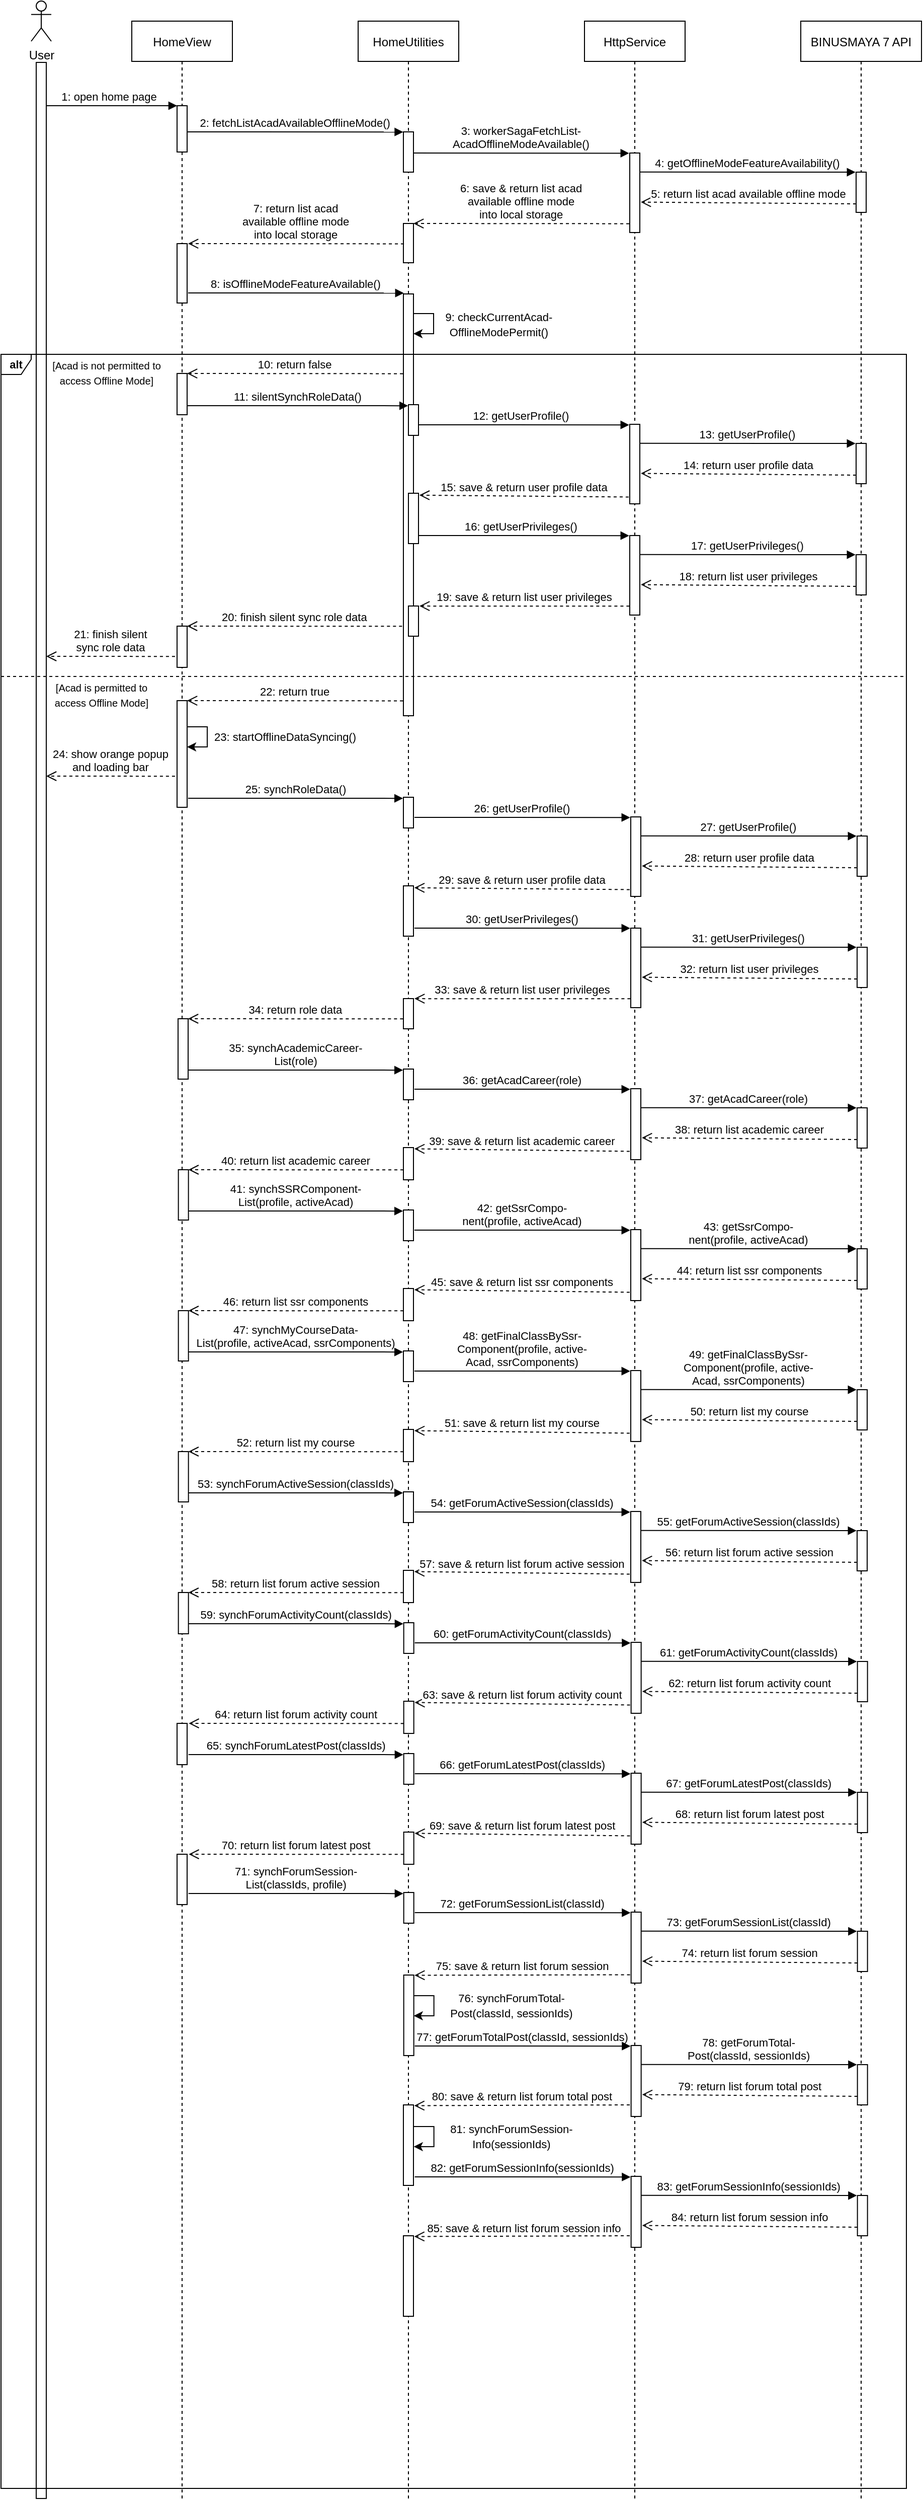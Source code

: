 <mxfile version="20.8.3" type="github">
  <diagram id="kgpKYQtTHZ0yAKxKKP6v" name="Page-1">
    <mxGraphModel dx="2450" dy="415" grid="1" gridSize="10" guides="1" tooltips="1" connect="1" arrows="1" fold="1" page="1" pageScale="1" pageWidth="850" pageHeight="1100" math="0" shadow="0">
      <root>
        <mxCell id="0" />
        <mxCell id="1" parent="0" />
        <mxCell id="3nuBFxr9cyL0pnOWT2aG-1" value="HomeView" style="shape=umlLifeline;perimeter=lifelinePerimeter;container=1;collapsible=0;recursiveResize=0;rounded=0;shadow=0;strokeWidth=1;" parent="1" vertex="1">
          <mxGeometry x="-760" y="59" width="100" height="2461" as="geometry" />
        </mxCell>
        <mxCell id="3nuBFxr9cyL0pnOWT2aG-2" value="" style="points=[];perimeter=orthogonalPerimeter;rounded=0;shadow=0;strokeWidth=1;" parent="3nuBFxr9cyL0pnOWT2aG-1" vertex="1">
          <mxGeometry x="45" y="84" width="10" height="46" as="geometry" />
        </mxCell>
        <mxCell id="VgFMn7d585Ha0XAmIZsE-6" value="1: open home page" style="verticalAlign=bottom;endArrow=block;shadow=0;strokeWidth=1;fontStyle=0;labelBorderColor=none;labelBackgroundColor=none;" parent="3nuBFxr9cyL0pnOWT2aG-1" edge="1">
          <mxGeometry relative="1" as="geometry">
            <mxPoint x="-90" y="84.0" as="sourcePoint" />
            <mxPoint x="45" y="84" as="targetPoint" />
          </mxGeometry>
        </mxCell>
        <mxCell id="VgFMn7d585Ha0XAmIZsE-14" value="" style="points=[];perimeter=orthogonalPerimeter;rounded=0;shadow=0;strokeWidth=1;" parent="3nuBFxr9cyL0pnOWT2aG-1" vertex="1">
          <mxGeometry x="45" y="221" width="10" height="59" as="geometry" />
        </mxCell>
        <mxCell id="3nuBFxr9cyL0pnOWT2aG-5" value="HomeUtilities" style="shape=umlLifeline;perimeter=lifelinePerimeter;container=1;collapsible=0;recursiveResize=0;rounded=0;shadow=0;strokeWidth=1;" parent="1" vertex="1">
          <mxGeometry x="-535" y="59" width="100" height="2461" as="geometry" />
        </mxCell>
        <mxCell id="3nuBFxr9cyL0pnOWT2aG-6" value="" style="points=[];perimeter=orthogonalPerimeter;rounded=0;shadow=0;strokeWidth=1;" parent="3nuBFxr9cyL0pnOWT2aG-5" vertex="1">
          <mxGeometry x="45" y="110" width="10" height="40" as="geometry" />
        </mxCell>
        <mxCell id="VgFMn7d585Ha0XAmIZsE-7" value="2: fetchListAcadAvailableOfflineMode()" style="verticalAlign=bottom;endArrow=block;shadow=0;strokeWidth=1;fontStyle=0;labelBorderColor=none;labelBackgroundColor=none;entryX=-0.024;entryY=0.003;entryDx=0;entryDy=0;entryPerimeter=0;" parent="3nuBFxr9cyL0pnOWT2aG-5" target="3nuBFxr9cyL0pnOWT2aG-6" edge="1">
          <mxGeometry relative="1" as="geometry">
            <mxPoint x="-169.633" y="110" as="sourcePoint" />
            <mxPoint x="45" y="111" as="targetPoint" />
          </mxGeometry>
        </mxCell>
        <mxCell id="VgFMn7d585Ha0XAmIZsE-12" value="" style="points=[];perimeter=orthogonalPerimeter;rounded=0;shadow=0;strokeWidth=1;" parent="3nuBFxr9cyL0pnOWT2aG-5" vertex="1">
          <mxGeometry x="45" y="201" width="10" height="39" as="geometry" />
        </mxCell>
        <mxCell id="VgFMn7d585Ha0XAmIZsE-16" value="" style="points=[];perimeter=orthogonalPerimeter;rounded=0;shadow=0;strokeWidth=1;" parent="3nuBFxr9cyL0pnOWT2aG-5" vertex="1">
          <mxGeometry x="45" y="271" width="10" height="419" as="geometry" />
        </mxCell>
        <mxCell id="VgFMn7d585Ha0XAmIZsE-17" value="" style="endArrow=classic;html=1;rounded=0;labelBackgroundColor=none;labelBorderColor=none;edgeStyle=elbowEdgeStyle;" parent="3nuBFxr9cyL0pnOWT2aG-5" edge="1">
          <mxGeometry x="-1" y="41" width="50" height="50" relative="1" as="geometry">
            <mxPoint x="55" y="290.5" as="sourcePoint" />
            <mxPoint x="55" y="310.5" as="targetPoint" />
            <Array as="points">
              <mxPoint x="75" y="300.5" />
            </Array>
            <mxPoint x="-40" y="31" as="offset" />
          </mxGeometry>
        </mxCell>
        <mxCell id="3nuBFxr9cyL0pnOWT2aG-7" value="5: return list acad available offline mode" style="verticalAlign=bottom;endArrow=open;dashed=1;endSize=8;exitX=0;exitY=0.95;shadow=0;strokeWidth=1;entryX=1.103;entryY=0.554;entryDx=0;entryDy=0;entryPerimeter=0;" parent="1" edge="1">
          <mxGeometry relative="1" as="geometry">
            <mxPoint x="-253.97" y="238.766" as="targetPoint" />
            <mxPoint x="-40" y="240.5" as="sourcePoint" />
          </mxGeometry>
        </mxCell>
        <mxCell id="D12k0bA-BJYKIJGbDswn-10" value="" style="group" parent="1" vertex="1" connectable="0">
          <mxGeometry x="-860" y="59" width="20" height="710" as="geometry" />
        </mxCell>
        <mxCell id="D12k0bA-BJYKIJGbDswn-4" value="User" style="shape=umlActor;verticalLabelPosition=bottom;verticalAlign=top;html=1;outlineConnect=0;" parent="D12k0bA-BJYKIJGbDswn-10" vertex="1">
          <mxGeometry y="-20" width="20" height="40" as="geometry" />
        </mxCell>
        <mxCell id="VgFMn7d585Ha0XAmIZsE-1" value="HttpService" style="shape=umlLifeline;perimeter=lifelinePerimeter;container=1;collapsible=0;recursiveResize=0;rounded=0;shadow=0;strokeWidth=1;" parent="1" vertex="1">
          <mxGeometry x="-310" y="59" width="100" height="2461" as="geometry" />
        </mxCell>
        <mxCell id="VgFMn7d585Ha0XAmIZsE-2" value="" style="points=[];perimeter=orthogonalPerimeter;rounded=0;shadow=0;strokeWidth=1;" parent="VgFMn7d585Ha0XAmIZsE-1" vertex="1">
          <mxGeometry x="45" y="131" width="10" height="79" as="geometry" />
        </mxCell>
        <mxCell id="VgFMn7d585Ha0XAmIZsE-3" value="BINUSMAYA 7 API" style="shape=umlLifeline;perimeter=lifelinePerimeter;container=1;collapsible=0;recursiveResize=0;rounded=0;shadow=0;strokeWidth=1;" parent="1" vertex="1">
          <mxGeometry x="-95" y="59" width="120" height="2461" as="geometry" />
        </mxCell>
        <mxCell id="VgFMn7d585Ha0XAmIZsE-4" value="" style="points=[];perimeter=orthogonalPerimeter;rounded=0;shadow=0;strokeWidth=1;" parent="VgFMn7d585Ha0XAmIZsE-3" vertex="1">
          <mxGeometry x="55" y="150" width="10" height="40" as="geometry" />
        </mxCell>
        <mxCell id="VgFMn7d585Ha0XAmIZsE-8" value="3: workerSagaFetchList-&#xa;AcadOfflineModeAvailable()" style="verticalAlign=bottom;endArrow=block;shadow=0;strokeWidth=1;fontStyle=0;labelBorderColor=none;labelBackgroundColor=none;entryX=-0.024;entryY=0.003;entryDx=0;entryDy=0;entryPerimeter=0;" parent="1" edge="1">
          <mxGeometry relative="1" as="geometry">
            <mxPoint x="-480.003" y="190" as="sourcePoint" />
            <mxPoint x="-265.61" y="190.21" as="targetPoint" />
          </mxGeometry>
        </mxCell>
        <mxCell id="VgFMn7d585Ha0XAmIZsE-9" value="4: getOfflineModeFeatureAvailability()" style="verticalAlign=bottom;endArrow=block;shadow=0;strokeWidth=1;fontStyle=0;labelBorderColor=none;labelBackgroundColor=none;entryX=-0.024;entryY=0.003;entryDx=0;entryDy=0;entryPerimeter=0;" parent="1" edge="1">
          <mxGeometry relative="1" as="geometry">
            <mxPoint x="-255.003" y="208.85" as="sourcePoint" />
            <mxPoint x="-40.61" y="209.06" as="targetPoint" />
          </mxGeometry>
        </mxCell>
        <mxCell id="VgFMn7d585Ha0XAmIZsE-11" value="6: save &amp; return list acad &#xa;available offline mode &#xa;into local storage" style="verticalAlign=bottom;endArrow=open;dashed=1;endSize=8;exitX=0;exitY=0.95;shadow=0;strokeWidth=1;entryX=1.046;entryY=0.283;entryDx=0;entryDy=0;entryPerimeter=0;" parent="1" edge="1">
          <mxGeometry relative="1" as="geometry">
            <mxPoint x="-480" y="260" as="targetPoint" />
            <mxPoint x="-265.46" y="260.22" as="sourcePoint" />
          </mxGeometry>
        </mxCell>
        <mxCell id="VgFMn7d585Ha0XAmIZsE-13" value="7: return list acad &#xa;available offline mode &#xa;into local storage" style="verticalAlign=bottom;endArrow=open;dashed=1;endSize=8;exitX=0;exitY=0.95;shadow=0;strokeWidth=1;entryX=1.046;entryY=0.283;entryDx=0;entryDy=0;entryPerimeter=0;" parent="1" edge="1">
          <mxGeometry relative="1" as="geometry">
            <mxPoint x="-704" y="280" as="targetPoint" />
            <mxPoint x="-489.46" y="280.22" as="sourcePoint" />
          </mxGeometry>
        </mxCell>
        <mxCell id="VgFMn7d585Ha0XAmIZsE-15" value="8: isOfflineModeFeatureAvailable()" style="verticalAlign=bottom;endArrow=block;shadow=0;strokeWidth=1;fontStyle=0;labelBorderColor=none;labelBackgroundColor=none;entryX=-0.024;entryY=0.003;entryDx=0;entryDy=0;entryPerimeter=0;" parent="1" edge="1">
          <mxGeometry relative="1" as="geometry">
            <mxPoint x="-704.003" y="329" as="sourcePoint" />
            <mxPoint x="-489.61" y="329.12" as="targetPoint" />
          </mxGeometry>
        </mxCell>
        <mxCell id="VgFMn7d585Ha0XAmIZsE-19" value="&lt;font style=&quot;font-size: 11px;&quot;&gt;9: checkCurrentAcad-&lt;br&gt;OfflineModePermit()&lt;/font&gt;" style="text;html=1;strokeColor=none;fillColor=none;align=center;verticalAlign=middle;whiteSpace=wrap;rounded=0;" parent="1" vertex="1">
          <mxGeometry x="-450" y="350" width="110" height="20" as="geometry" />
        </mxCell>
        <mxCell id="VgFMn7d585Ha0XAmIZsE-21" value="" style="points=[];perimeter=orthogonalPerimeter;rounded=0;shadow=0;strokeWidth=1;" parent="1" vertex="1">
          <mxGeometry x="-855" y="100" width="10" height="2420" as="geometry" />
        </mxCell>
        <mxCell id="VgFMn7d585Ha0XAmIZsE-23" value="&lt;b&gt;alt&lt;/b&gt;" style="shape=umlFrame;whiteSpace=wrap;html=1;fontSize=11;width=30;height=20;fillColor=none;" parent="1" vertex="1">
          <mxGeometry x="-890" y="390" width="900" height="2120" as="geometry" />
        </mxCell>
        <mxCell id="VgFMn7d585Ha0XAmIZsE-24" value="&lt;span style=&quot;font-size: 10px;&quot;&gt;[Acad is not permitted to access Offline Mode]&lt;/span&gt;" style="text;html=1;strokeColor=none;fillColor=none;align=center;verticalAlign=middle;whiteSpace=wrap;rounded=0;" parent="1" vertex="1">
          <mxGeometry x="-840" y="390" width="110" height="35.5" as="geometry" />
        </mxCell>
        <mxCell id="VgFMn7d585Ha0XAmIZsE-25" value="" style="points=[];perimeter=orthogonalPerimeter;rounded=0;shadow=0;strokeWidth=1;" parent="1" vertex="1">
          <mxGeometry x="-715" y="409" width="10" height="41" as="geometry" />
        </mxCell>
        <mxCell id="VgFMn7d585Ha0XAmIZsE-26" value="10: return false" style="verticalAlign=bottom;endArrow=open;dashed=1;endSize=8;exitX=0;exitY=0.95;shadow=0;strokeWidth=1;entryX=1.046;entryY=0.283;entryDx=0;entryDy=0;entryPerimeter=0;" parent="1" edge="1">
          <mxGeometry relative="1" as="geometry">
            <mxPoint x="-705" y="409" as="targetPoint" />
            <mxPoint x="-490.46" y="409.22" as="sourcePoint" />
          </mxGeometry>
        </mxCell>
        <mxCell id="VgFMn7d585Ha0XAmIZsE-27" value="11: silentSynchRoleData()" style="verticalAlign=bottom;endArrow=block;shadow=0;strokeWidth=1;fontStyle=0;labelBorderColor=none;labelBackgroundColor=none;entryX=-0.038;entryY=0.035;entryDx=0;entryDy=0;entryPerimeter=0;" parent="1" target="VgFMn7d585Ha0XAmIZsE-28" edge="1">
          <mxGeometry relative="1" as="geometry">
            <mxPoint x="-705.003" y="441" as="sourcePoint" />
            <mxPoint x="-490.61" y="441.12" as="targetPoint" />
          </mxGeometry>
        </mxCell>
        <mxCell id="VgFMn7d585Ha0XAmIZsE-29" value="12: getUserProfile()" style="verticalAlign=bottom;endArrow=block;shadow=0;strokeWidth=1;fontStyle=0;labelBorderColor=none;labelBackgroundColor=none;entryX=-0.024;entryY=0.003;entryDx=0;entryDy=0;entryPerimeter=0;" parent="1" edge="1">
          <mxGeometry relative="1" as="geometry">
            <mxPoint x="-480.003" y="460.0" as="sourcePoint" />
            <mxPoint x="-265.61" y="460.12" as="targetPoint" />
          </mxGeometry>
        </mxCell>
        <mxCell id="VgFMn7d585Ha0XAmIZsE-30" value="14: return user profile data" style="verticalAlign=bottom;endArrow=open;dashed=1;endSize=8;exitX=0;exitY=0.95;shadow=0;strokeWidth=1;entryX=1.103;entryY=0.554;entryDx=0;entryDy=0;entryPerimeter=0;" parent="1" edge="1">
          <mxGeometry relative="1" as="geometry">
            <mxPoint x="-253.97" y="508.266" as="targetPoint" />
            <mxPoint x="-40" y="510" as="sourcePoint" />
          </mxGeometry>
        </mxCell>
        <mxCell id="VgFMn7d585Ha0XAmIZsE-31" value="" style="points=[];perimeter=orthogonalPerimeter;rounded=0;shadow=0;strokeWidth=1;" parent="1" vertex="1">
          <mxGeometry x="-265" y="459.5" width="10" height="79" as="geometry" />
        </mxCell>
        <mxCell id="VgFMn7d585Ha0XAmIZsE-32" value="" style="points=[];perimeter=orthogonalPerimeter;rounded=0;shadow=0;strokeWidth=1;" parent="1" vertex="1">
          <mxGeometry x="-40" y="478.5" width="10" height="40" as="geometry" />
        </mxCell>
        <mxCell id="VgFMn7d585Ha0XAmIZsE-33" value="13: getUserProfile()" style="verticalAlign=bottom;endArrow=block;shadow=0;strokeWidth=1;fontStyle=0;labelBorderColor=none;labelBackgroundColor=none;entryX=-0.024;entryY=0.003;entryDx=0;entryDy=0;entryPerimeter=0;" parent="1" edge="1">
          <mxGeometry relative="1" as="geometry">
            <mxPoint x="-255.003" y="478.35" as="sourcePoint" />
            <mxPoint x="-40.61" y="478.56" as="targetPoint" />
          </mxGeometry>
        </mxCell>
        <mxCell id="VgFMn7d585Ha0XAmIZsE-35" value="15: save &amp; return user profile data" style="verticalAlign=bottom;endArrow=open;dashed=1;endSize=8;exitX=0;exitY=0.95;shadow=0;strokeWidth=1;entryX=1.086;entryY=0.038;entryDx=0;entryDy=0;entryPerimeter=0;" parent="1" target="VgFMn7d585Ha0XAmIZsE-36" edge="1">
          <mxGeometry relative="1" as="geometry">
            <mxPoint x="-480.0" y="529.996" as="targetPoint" />
            <mxPoint x="-266.03" y="531.73" as="sourcePoint" />
          </mxGeometry>
        </mxCell>
        <mxCell id="VgFMn7d585Ha0XAmIZsE-39" value="16: getUserPrivileges()" style="verticalAlign=bottom;endArrow=block;shadow=0;strokeWidth=1;fontStyle=0;labelBorderColor=none;labelBackgroundColor=none;entryX=-0.024;entryY=0.003;entryDx=0;entryDy=0;entryPerimeter=0;" parent="1" edge="1">
          <mxGeometry relative="1" as="geometry">
            <mxPoint x="-480.003" y="570.0" as="sourcePoint" />
            <mxPoint x="-265.61" y="570.12" as="targetPoint" />
          </mxGeometry>
        </mxCell>
        <mxCell id="VgFMn7d585Ha0XAmIZsE-40" value="18: return list user privileges" style="verticalAlign=bottom;endArrow=open;dashed=1;endSize=8;exitX=0;exitY=0.95;shadow=0;strokeWidth=1;entryX=1.103;entryY=0.554;entryDx=0;entryDy=0;entryPerimeter=0;" parent="1" edge="1">
          <mxGeometry relative="1" as="geometry">
            <mxPoint x="-253.97" y="618.766" as="targetPoint" />
            <mxPoint x="-40" y="620.5" as="sourcePoint" />
          </mxGeometry>
        </mxCell>
        <mxCell id="VgFMn7d585Ha0XAmIZsE-41" value="" style="points=[];perimeter=orthogonalPerimeter;rounded=0;shadow=0;strokeWidth=1;" parent="1" vertex="1">
          <mxGeometry x="-265" y="570" width="10" height="79" as="geometry" />
        </mxCell>
        <mxCell id="VgFMn7d585Ha0XAmIZsE-42" value="" style="points=[];perimeter=orthogonalPerimeter;rounded=0;shadow=0;strokeWidth=1;" parent="1" vertex="1">
          <mxGeometry x="-40" y="589" width="10" height="40" as="geometry" />
        </mxCell>
        <mxCell id="VgFMn7d585Ha0XAmIZsE-43" value="17: getUserPrivileges()" style="verticalAlign=bottom;endArrow=block;shadow=0;strokeWidth=1;fontStyle=0;labelBorderColor=none;labelBackgroundColor=none;entryX=-0.024;entryY=0.003;entryDx=0;entryDy=0;entryPerimeter=0;" parent="1" edge="1">
          <mxGeometry relative="1" as="geometry">
            <mxPoint x="-255.003" y="588.85" as="sourcePoint" />
            <mxPoint x="-40.61" y="589.06" as="targetPoint" />
          </mxGeometry>
        </mxCell>
        <mxCell id="VgFMn7d585Ha0XAmIZsE-44" value="19: save &amp; return list user privileges" style="verticalAlign=bottom;endArrow=open;dashed=1;endSize=8;exitX=-0.03;exitY=0.888;shadow=0;strokeWidth=1;exitDx=0;exitDy=0;exitPerimeter=0;entryX=1.097;entryY=0.002;entryDx=0;entryDy=0;entryPerimeter=0;" parent="1" source="VgFMn7d585Ha0XAmIZsE-41" target="VgFMn7d585Ha0XAmIZsE-45" edge="1">
          <mxGeometry relative="1" as="geometry">
            <mxPoint x="-480" y="640" as="targetPoint" />
            <mxPoint x="-265" y="641.73" as="sourcePoint" />
          </mxGeometry>
        </mxCell>
        <mxCell id="VgFMn7d585Ha0XAmIZsE-45" value="" style="points=[];perimeter=orthogonalPerimeter;rounded=0;shadow=0;strokeWidth=1;" parent="1" vertex="1">
          <mxGeometry x="-485" y="640" width="10" height="30" as="geometry" />
        </mxCell>
        <mxCell id="VgFMn7d585Ha0XAmIZsE-46" value="20: finish silent sync role data" style="verticalAlign=bottom;endArrow=open;dashed=1;endSize=8;exitX=-0.03;exitY=0.888;shadow=0;strokeWidth=1;entryX=1.103;entryY=0.554;entryDx=0;entryDy=0;entryPerimeter=0;exitDx=0;exitDy=0;exitPerimeter=0;" parent="1" edge="1">
          <mxGeometry relative="1" as="geometry">
            <mxPoint x="-705.0" y="659.996" as="targetPoint" />
            <mxPoint x="-491.33" y="660.152" as="sourcePoint" />
          </mxGeometry>
        </mxCell>
        <mxCell id="VgFMn7d585Ha0XAmIZsE-47" value="" style="points=[];perimeter=orthogonalPerimeter;rounded=0;shadow=0;strokeWidth=1;" parent="1" vertex="1">
          <mxGeometry x="-715" y="660" width="10" height="41" as="geometry" />
        </mxCell>
        <mxCell id="VgFMn7d585Ha0XAmIZsE-48" value="21: finish silent &#xa;sync role data" style="verticalAlign=bottom;endArrow=open;dashed=1;endSize=8;exitX=-0.205;exitY=0.734;shadow=0;strokeWidth=1;entryX=1.103;entryY=0.554;entryDx=0;entryDy=0;entryPerimeter=0;exitDx=0;exitDy=0;exitPerimeter=0;" parent="1" source="VgFMn7d585Ha0XAmIZsE-47" edge="1">
          <mxGeometry relative="1" as="geometry">
            <mxPoint x="-845.0" y="689.996" as="targetPoint" />
            <mxPoint x="-631.33" y="690.152" as="sourcePoint" />
          </mxGeometry>
        </mxCell>
        <mxCell id="VgFMn7d585Ha0XAmIZsE-49" value="" style="line;strokeWidth=1;fillColor=none;align=left;verticalAlign=middle;spacingTop=-1;spacingLeft=3;spacingRight=3;rotatable=0;labelPosition=right;points=[];portConstraint=eastwest;strokeColor=inherit;fontSize=10;dashed=1;" parent="1" vertex="1">
          <mxGeometry x="-890" y="706" width="900" height="8" as="geometry" />
        </mxCell>
        <mxCell id="VgFMn7d585Ha0XAmIZsE-50" value="&lt;span style=&quot;font-size: 10px;&quot;&gt;[Acad is permitted to access Offline Mode]&lt;/span&gt;" style="text;html=1;strokeColor=none;fillColor=none;align=center;verticalAlign=middle;whiteSpace=wrap;rounded=0;" parent="1" vertex="1">
          <mxGeometry x="-845" y="710" width="110" height="35.5" as="geometry" />
        </mxCell>
        <mxCell id="VgFMn7d585Ha0XAmIZsE-51" value="" style="points=[];perimeter=orthogonalPerimeter;rounded=0;shadow=0;strokeWidth=1;" parent="1" vertex="1">
          <mxGeometry x="-715" y="734" width="10" height="106" as="geometry" />
        </mxCell>
        <mxCell id="VgFMn7d585Ha0XAmIZsE-52" value="22: return true" style="verticalAlign=bottom;endArrow=open;dashed=1;endSize=8;exitX=0;exitY=0.95;shadow=0;strokeWidth=1;entryX=1.046;entryY=0.283;entryDx=0;entryDy=0;entryPerimeter=0;" parent="1" edge="1">
          <mxGeometry relative="1" as="geometry">
            <mxPoint x="-705.0" y="734" as="targetPoint" />
            <mxPoint x="-490.46" y="734.22" as="sourcePoint" />
          </mxGeometry>
        </mxCell>
        <mxCell id="VgFMn7d585Ha0XAmIZsE-28" value="" style="points=[];perimeter=orthogonalPerimeter;rounded=0;shadow=0;strokeWidth=1;" parent="1" vertex="1">
          <mxGeometry x="-485" y="440" width="10" height="30.5" as="geometry" />
        </mxCell>
        <mxCell id="VgFMn7d585Ha0XAmIZsE-36" value="" style="points=[];perimeter=orthogonalPerimeter;rounded=0;shadow=0;strokeWidth=1;" parent="1" vertex="1">
          <mxGeometry x="-485" y="528" width="10" height="50" as="geometry" />
        </mxCell>
        <mxCell id="VgFMn7d585Ha0XAmIZsE-55" value="" style="endArrow=classic;html=1;rounded=0;labelBackgroundColor=none;labelBorderColor=none;edgeStyle=elbowEdgeStyle;" parent="1" edge="1">
          <mxGeometry x="-1" y="41" width="50" height="50" relative="1" as="geometry">
            <mxPoint x="-705" y="760" as="sourcePoint" />
            <mxPoint x="-705" y="780" as="targetPoint" />
            <Array as="points">
              <mxPoint x="-685" y="770" />
            </Array>
            <mxPoint x="-40" y="31" as="offset" />
          </mxGeometry>
        </mxCell>
        <mxCell id="VgFMn7d585Ha0XAmIZsE-56" value="&lt;span style=&quot;font-size: 11px;&quot;&gt;23:&amp;nbsp;startOfflineDataSyncing()&lt;/span&gt;" style="text;html=1;strokeColor=none;fillColor=none;align=center;verticalAlign=middle;whiteSpace=wrap;rounded=0;" parent="1" vertex="1">
          <mxGeometry x="-680" y="759.5" width="145" height="20" as="geometry" />
        </mxCell>
        <mxCell id="VgFMn7d585Ha0XAmIZsE-57" value="24: show orange popup &#xa;and loading bar" style="verticalAlign=bottom;endArrow=open;dashed=1;endSize=8;exitX=-0.205;exitY=0.734;shadow=0;strokeWidth=1;entryX=1.103;entryY=0.554;entryDx=0;entryDy=0;entryPerimeter=0;exitDx=0;exitDy=0;exitPerimeter=0;fontStyle=0;labelBackgroundColor=none;" parent="1" edge="1">
          <mxGeometry relative="1" as="geometry">
            <mxPoint x="-845.0" y="808.996" as="targetPoint" />
            <mxPoint x="-717.05" y="809.094" as="sourcePoint" />
          </mxGeometry>
        </mxCell>
        <mxCell id="VgFMn7d585Ha0XAmIZsE-94" value="25: synchRoleData()" style="verticalAlign=bottom;endArrow=block;shadow=0;strokeWidth=1;fontStyle=0;labelBorderColor=none;labelBackgroundColor=none;entryX=-0.038;entryY=0.035;entryDx=0;entryDy=0;entryPerimeter=0;" parent="1" target="VgFMn7d585Ha0XAmIZsE-110" edge="1">
          <mxGeometry relative="1" as="geometry">
            <mxPoint x="-704.003" y="831" as="sourcePoint" />
            <mxPoint x="-489.61" y="831.12" as="targetPoint" />
          </mxGeometry>
        </mxCell>
        <mxCell id="VgFMn7d585Ha0XAmIZsE-95" value="26: getUserProfile()" style="verticalAlign=bottom;endArrow=block;shadow=0;strokeWidth=1;fontStyle=0;labelBorderColor=none;labelBackgroundColor=none;entryX=-0.024;entryY=0.003;entryDx=0;entryDy=0;entryPerimeter=0;" parent="1" edge="1">
          <mxGeometry relative="1" as="geometry">
            <mxPoint x="-479.003" y="850.0" as="sourcePoint" />
            <mxPoint x="-264.61" y="850.12" as="targetPoint" />
          </mxGeometry>
        </mxCell>
        <mxCell id="VgFMn7d585Ha0XAmIZsE-96" value="28: return user profile data" style="verticalAlign=bottom;endArrow=open;dashed=1;endSize=8;exitX=0;exitY=0.95;shadow=0;strokeWidth=1;entryX=1.103;entryY=0.554;entryDx=0;entryDy=0;entryPerimeter=0;" parent="1" edge="1">
          <mxGeometry relative="1" as="geometry">
            <mxPoint x="-252.97" y="898.266" as="targetPoint" />
            <mxPoint x="-39" y="900.0" as="sourcePoint" />
          </mxGeometry>
        </mxCell>
        <mxCell id="VgFMn7d585Ha0XAmIZsE-97" value="" style="points=[];perimeter=orthogonalPerimeter;rounded=0;shadow=0;strokeWidth=1;" parent="1" vertex="1">
          <mxGeometry x="-264" y="849.5" width="10" height="79" as="geometry" />
        </mxCell>
        <mxCell id="VgFMn7d585Ha0XAmIZsE-98" value="" style="points=[];perimeter=orthogonalPerimeter;rounded=0;shadow=0;strokeWidth=1;" parent="1" vertex="1">
          <mxGeometry x="-39" y="868.5" width="10" height="40" as="geometry" />
        </mxCell>
        <mxCell id="VgFMn7d585Ha0XAmIZsE-99" value="27: getUserProfile()" style="verticalAlign=bottom;endArrow=block;shadow=0;strokeWidth=1;fontStyle=0;labelBorderColor=none;labelBackgroundColor=none;entryX=-0.024;entryY=0.003;entryDx=0;entryDy=0;entryPerimeter=0;" parent="1" edge="1">
          <mxGeometry relative="1" as="geometry">
            <mxPoint x="-254.003" y="868.35" as="sourcePoint" />
            <mxPoint x="-39.61" y="868.56" as="targetPoint" />
          </mxGeometry>
        </mxCell>
        <mxCell id="VgFMn7d585Ha0XAmIZsE-100" value="29: save &amp; return user profile data" style="verticalAlign=bottom;endArrow=open;dashed=1;endSize=8;exitX=0;exitY=0.95;shadow=0;strokeWidth=1;entryX=1.086;entryY=0.038;entryDx=0;entryDy=0;entryPerimeter=0;" parent="1" target="VgFMn7d585Ha0XAmIZsE-111" edge="1">
          <mxGeometry relative="1" as="geometry">
            <mxPoint x="-479.0" y="919.996" as="targetPoint" />
            <mxPoint x="-265.03" y="921.73" as="sourcePoint" />
          </mxGeometry>
        </mxCell>
        <mxCell id="VgFMn7d585Ha0XAmIZsE-101" value="30: getUserPrivileges()" style="verticalAlign=bottom;endArrow=block;shadow=0;strokeWidth=1;fontStyle=0;labelBorderColor=none;labelBackgroundColor=none;entryX=-0.024;entryY=0.003;entryDx=0;entryDy=0;entryPerimeter=0;" parent="1" edge="1">
          <mxGeometry relative="1" as="geometry">
            <mxPoint x="-479.003" y="960.0" as="sourcePoint" />
            <mxPoint x="-264.61" y="960.12" as="targetPoint" />
          </mxGeometry>
        </mxCell>
        <mxCell id="VgFMn7d585Ha0XAmIZsE-102" value="32: return list user privileges" style="verticalAlign=bottom;endArrow=open;dashed=1;endSize=8;exitX=0;exitY=0.95;shadow=0;strokeWidth=1;entryX=1.103;entryY=0.554;entryDx=0;entryDy=0;entryPerimeter=0;" parent="1" edge="1">
          <mxGeometry relative="1" as="geometry">
            <mxPoint x="-252.97" y="1008.766" as="targetPoint" />
            <mxPoint x="-39" y="1010.5" as="sourcePoint" />
          </mxGeometry>
        </mxCell>
        <mxCell id="VgFMn7d585Ha0XAmIZsE-103" value="" style="points=[];perimeter=orthogonalPerimeter;rounded=0;shadow=0;strokeWidth=1;" parent="1" vertex="1">
          <mxGeometry x="-264" y="960" width="10" height="79" as="geometry" />
        </mxCell>
        <mxCell id="VgFMn7d585Ha0XAmIZsE-104" value="" style="points=[];perimeter=orthogonalPerimeter;rounded=0;shadow=0;strokeWidth=1;" parent="1" vertex="1">
          <mxGeometry x="-39" y="979" width="10" height="40" as="geometry" />
        </mxCell>
        <mxCell id="VgFMn7d585Ha0XAmIZsE-105" value="31: getUserPrivileges()" style="verticalAlign=bottom;endArrow=block;shadow=0;strokeWidth=1;fontStyle=0;labelBorderColor=none;labelBackgroundColor=none;entryX=-0.024;entryY=0.003;entryDx=0;entryDy=0;entryPerimeter=0;" parent="1" edge="1">
          <mxGeometry relative="1" as="geometry">
            <mxPoint x="-254.003" y="978.85" as="sourcePoint" />
            <mxPoint x="-39.61" y="979.06" as="targetPoint" />
          </mxGeometry>
        </mxCell>
        <mxCell id="VgFMn7d585Ha0XAmIZsE-106" value="33: save &amp; return list user privileges" style="verticalAlign=bottom;endArrow=open;dashed=1;endSize=8;exitX=-0.03;exitY=0.888;shadow=0;strokeWidth=1;exitDx=0;exitDy=0;exitPerimeter=0;entryX=1.097;entryY=0.002;entryDx=0;entryDy=0;entryPerimeter=0;" parent="1" source="VgFMn7d585Ha0XAmIZsE-103" target="VgFMn7d585Ha0XAmIZsE-107" edge="1">
          <mxGeometry relative="1" as="geometry">
            <mxPoint x="-479" y="1030" as="targetPoint" />
            <mxPoint x="-264" y="1031.73" as="sourcePoint" />
          </mxGeometry>
        </mxCell>
        <mxCell id="VgFMn7d585Ha0XAmIZsE-107" value="" style="points=[];perimeter=orthogonalPerimeter;rounded=0;shadow=0;strokeWidth=1;" parent="1" vertex="1">
          <mxGeometry x="-490" y="1030" width="10" height="30" as="geometry" />
        </mxCell>
        <mxCell id="VgFMn7d585Ha0XAmIZsE-108" value="34: return role data" style="verticalAlign=bottom;endArrow=open;dashed=1;endSize=8;exitX=-0.03;exitY=0.888;shadow=0;strokeWidth=1;entryX=1.103;entryY=0.554;entryDx=0;entryDy=0;entryPerimeter=0;exitDx=0;exitDy=0;exitPerimeter=0;" parent="1" edge="1">
          <mxGeometry relative="1" as="geometry">
            <mxPoint x="-704.0" y="1049.996" as="targetPoint" />
            <mxPoint x="-490.33" y="1050.152" as="sourcePoint" />
          </mxGeometry>
        </mxCell>
        <mxCell id="VgFMn7d585Ha0XAmIZsE-109" value="" style="points=[];perimeter=orthogonalPerimeter;rounded=0;shadow=0;strokeWidth=1;" parent="1" vertex="1">
          <mxGeometry x="-714" y="1050" width="10" height="60" as="geometry" />
        </mxCell>
        <mxCell id="VgFMn7d585Ha0XAmIZsE-110" value="" style="points=[];perimeter=orthogonalPerimeter;rounded=0;shadow=0;strokeWidth=1;" parent="1" vertex="1">
          <mxGeometry x="-490" y="830" width="10" height="30.5" as="geometry" />
        </mxCell>
        <mxCell id="VgFMn7d585Ha0XAmIZsE-111" value="" style="points=[];perimeter=orthogonalPerimeter;rounded=0;shadow=0;strokeWidth=1;" parent="1" vertex="1">
          <mxGeometry x="-490" y="918" width="10" height="50" as="geometry" />
        </mxCell>
        <mxCell id="J6cY7bMmOS7TBVYnpm_l-1" value="35: synchAcademicCareer-&#xa;List(role)" style="verticalAlign=bottom;endArrow=block;shadow=0;strokeWidth=1;fontStyle=0;labelBorderColor=none;labelBackgroundColor=none;entryX=-0.038;entryY=0.035;entryDx=0;entryDy=0;entryPerimeter=0;" edge="1" parent="1" target="J6cY7bMmOS7TBVYnpm_l-17">
          <mxGeometry relative="1" as="geometry">
            <mxPoint x="-704.003" y="1101" as="sourcePoint" />
            <mxPoint x="-489.61" y="1101.12" as="targetPoint" />
          </mxGeometry>
        </mxCell>
        <mxCell id="J6cY7bMmOS7TBVYnpm_l-2" value="36: getAcadCareer(role)" style="verticalAlign=bottom;endArrow=block;shadow=0;strokeWidth=1;fontStyle=0;labelBorderColor=none;labelBackgroundColor=none;entryX=-0.024;entryY=0.003;entryDx=0;entryDy=0;entryPerimeter=0;" edge="1" parent="1">
          <mxGeometry x="-0.003" relative="1" as="geometry">
            <mxPoint x="-479.003" y="1120" as="sourcePoint" />
            <mxPoint x="-264.61" y="1120.12" as="targetPoint" />
            <mxPoint as="offset" />
          </mxGeometry>
        </mxCell>
        <mxCell id="J6cY7bMmOS7TBVYnpm_l-3" value="38: return list academic career" style="verticalAlign=bottom;endArrow=open;dashed=1;endSize=8;exitX=0;exitY=0.95;shadow=0;strokeWidth=1;entryX=1.103;entryY=0.554;entryDx=0;entryDy=0;entryPerimeter=0;" edge="1" parent="1">
          <mxGeometry relative="1" as="geometry">
            <mxPoint x="-252.97" y="1168.266" as="targetPoint" />
            <mxPoint x="-39" y="1170" as="sourcePoint" />
          </mxGeometry>
        </mxCell>
        <mxCell id="J6cY7bMmOS7TBVYnpm_l-4" value="" style="points=[];perimeter=orthogonalPerimeter;rounded=0;shadow=0;strokeWidth=1;" vertex="1" parent="1">
          <mxGeometry x="-264" y="1119.5" width="10" height="70.5" as="geometry" />
        </mxCell>
        <mxCell id="J6cY7bMmOS7TBVYnpm_l-5" value="" style="points=[];perimeter=orthogonalPerimeter;rounded=0;shadow=0;strokeWidth=1;" vertex="1" parent="1">
          <mxGeometry x="-39" y="1138.5" width="10" height="40" as="geometry" />
        </mxCell>
        <mxCell id="J6cY7bMmOS7TBVYnpm_l-6" value="37: getAcadCareer(role)" style="verticalAlign=bottom;endArrow=block;shadow=0;strokeWidth=1;fontStyle=0;labelBorderColor=none;labelBackgroundColor=none;entryX=-0.024;entryY=0.003;entryDx=0;entryDy=0;entryPerimeter=0;" edge="1" parent="1">
          <mxGeometry relative="1" as="geometry">
            <mxPoint x="-254.003" y="1138.35" as="sourcePoint" />
            <mxPoint x="-39.61" y="1138.56" as="targetPoint" />
          </mxGeometry>
        </mxCell>
        <mxCell id="J6cY7bMmOS7TBVYnpm_l-7" value="39: save &amp; return list academic career" style="verticalAlign=bottom;endArrow=open;dashed=1;endSize=8;exitX=0;exitY=0.95;shadow=0;strokeWidth=1;entryX=1.086;entryY=0.038;entryDx=0;entryDy=0;entryPerimeter=0;" edge="1" parent="1" target="J6cY7bMmOS7TBVYnpm_l-18">
          <mxGeometry relative="1" as="geometry">
            <mxPoint x="-479.0" y="1179.996" as="targetPoint" />
            <mxPoint x="-265.03" y="1181.73" as="sourcePoint" />
          </mxGeometry>
        </mxCell>
        <mxCell id="J6cY7bMmOS7TBVYnpm_l-15" value="40: return list academic career" style="verticalAlign=bottom;endArrow=open;dashed=1;endSize=8;exitX=-0.03;exitY=0.888;shadow=0;strokeWidth=1;entryX=1.103;entryY=0.554;entryDx=0;entryDy=0;entryPerimeter=0;exitDx=0;exitDy=0;exitPerimeter=0;" edge="1" parent="1">
          <mxGeometry relative="1" as="geometry">
            <mxPoint x="-703.67" y="1199.996" as="targetPoint" />
            <mxPoint x="-490.0" y="1200.152" as="sourcePoint" />
          </mxGeometry>
        </mxCell>
        <mxCell id="J6cY7bMmOS7TBVYnpm_l-16" value="" style="points=[];perimeter=orthogonalPerimeter;rounded=0;shadow=0;strokeWidth=1;" vertex="1" parent="1">
          <mxGeometry x="-713.67" y="1200" width="10" height="50" as="geometry" />
        </mxCell>
        <mxCell id="J6cY7bMmOS7TBVYnpm_l-17" value="" style="points=[];perimeter=orthogonalPerimeter;rounded=0;shadow=0;strokeWidth=1;" vertex="1" parent="1">
          <mxGeometry x="-490" y="1100" width="10" height="30.5" as="geometry" />
        </mxCell>
        <mxCell id="J6cY7bMmOS7TBVYnpm_l-18" value="" style="points=[];perimeter=orthogonalPerimeter;rounded=0;shadow=0;strokeWidth=1;" vertex="1" parent="1">
          <mxGeometry x="-490" y="1178" width="10" height="32" as="geometry" />
        </mxCell>
        <mxCell id="J6cY7bMmOS7TBVYnpm_l-19" value="41: synchSSRComponent-&#xa;List(profile, activeAcad)" style="verticalAlign=bottom;endArrow=block;shadow=0;strokeWidth=1;fontStyle=0;labelBorderColor=none;labelBackgroundColor=none;entryX=-0.038;entryY=0.035;entryDx=0;entryDy=0;entryPerimeter=0;" edge="1" parent="1" target="J6cY7bMmOS7TBVYnpm_l-28">
          <mxGeometry relative="1" as="geometry">
            <mxPoint x="-704.003" y="1241" as="sourcePoint" />
            <mxPoint x="-489.61" y="1241.12" as="targetPoint" />
          </mxGeometry>
        </mxCell>
        <mxCell id="J6cY7bMmOS7TBVYnpm_l-20" value="42: getSsrCompo-&#xa;nent(profile, activeAcad)" style="verticalAlign=bottom;endArrow=block;shadow=0;strokeWidth=1;fontStyle=0;labelBorderColor=none;labelBackgroundColor=none;entryX=-0.024;entryY=0.003;entryDx=0;entryDy=0;entryPerimeter=0;" edge="1" parent="1">
          <mxGeometry relative="1" as="geometry">
            <mxPoint x="-479.003" y="1260" as="sourcePoint" />
            <mxPoint x="-264.61" y="1260.12" as="targetPoint" />
          </mxGeometry>
        </mxCell>
        <mxCell id="J6cY7bMmOS7TBVYnpm_l-21" value="44: return list ssr components" style="verticalAlign=bottom;endArrow=open;dashed=1;endSize=8;exitX=0;exitY=0.95;shadow=0;strokeWidth=1;entryX=1.103;entryY=0.554;entryDx=0;entryDy=0;entryPerimeter=0;" edge="1" parent="1">
          <mxGeometry relative="1" as="geometry">
            <mxPoint x="-252.97" y="1308.266" as="targetPoint" />
            <mxPoint x="-39" y="1310" as="sourcePoint" />
          </mxGeometry>
        </mxCell>
        <mxCell id="J6cY7bMmOS7TBVYnpm_l-22" value="" style="points=[];perimeter=orthogonalPerimeter;rounded=0;shadow=0;strokeWidth=1;" vertex="1" parent="1">
          <mxGeometry x="-264" y="1259.5" width="10" height="70.5" as="geometry" />
        </mxCell>
        <mxCell id="J6cY7bMmOS7TBVYnpm_l-23" value="" style="points=[];perimeter=orthogonalPerimeter;rounded=0;shadow=0;strokeWidth=1;" vertex="1" parent="1">
          <mxGeometry x="-39" y="1278.5" width="10" height="40" as="geometry" />
        </mxCell>
        <mxCell id="J6cY7bMmOS7TBVYnpm_l-24" value="43: getSsrCompo-&#xa;nent(profile, activeAcad)" style="verticalAlign=bottom;endArrow=block;shadow=0;strokeWidth=1;fontStyle=0;labelBorderColor=none;labelBackgroundColor=none;entryX=-0.024;entryY=0.003;entryDx=0;entryDy=0;entryPerimeter=0;" edge="1" parent="1">
          <mxGeometry relative="1" as="geometry">
            <mxPoint x="-254.003" y="1278.35" as="sourcePoint" />
            <mxPoint x="-39.61" y="1278.56" as="targetPoint" />
          </mxGeometry>
        </mxCell>
        <mxCell id="J6cY7bMmOS7TBVYnpm_l-25" value="45: save &amp; return list ssr components" style="verticalAlign=bottom;endArrow=open;dashed=1;endSize=8;exitX=0;exitY=0.95;shadow=0;strokeWidth=1;entryX=1.086;entryY=0.038;entryDx=0;entryDy=0;entryPerimeter=0;" edge="1" parent="1" target="J6cY7bMmOS7TBVYnpm_l-29">
          <mxGeometry relative="1" as="geometry">
            <mxPoint x="-479.0" y="1319.996" as="targetPoint" />
            <mxPoint x="-265.03" y="1321.73" as="sourcePoint" />
          </mxGeometry>
        </mxCell>
        <mxCell id="J6cY7bMmOS7TBVYnpm_l-26" value="46: return list ssr components" style="verticalAlign=bottom;endArrow=open;dashed=1;endSize=8;exitX=-0.03;exitY=0.888;shadow=0;strokeWidth=1;entryX=1.103;entryY=0.554;entryDx=0;entryDy=0;entryPerimeter=0;exitDx=0;exitDy=0;exitPerimeter=0;" edge="1" parent="1">
          <mxGeometry relative="1" as="geometry">
            <mxPoint x="-703.67" y="1339.996" as="targetPoint" />
            <mxPoint x="-490" y="1340.152" as="sourcePoint" />
          </mxGeometry>
        </mxCell>
        <mxCell id="J6cY7bMmOS7TBVYnpm_l-27" value="" style="points=[];perimeter=orthogonalPerimeter;rounded=0;shadow=0;strokeWidth=1;" vertex="1" parent="1">
          <mxGeometry x="-713.67" y="1340" width="10" height="50" as="geometry" />
        </mxCell>
        <mxCell id="J6cY7bMmOS7TBVYnpm_l-28" value="" style="points=[];perimeter=orthogonalPerimeter;rounded=0;shadow=0;strokeWidth=1;" vertex="1" parent="1">
          <mxGeometry x="-490" y="1240" width="10" height="30.5" as="geometry" />
        </mxCell>
        <mxCell id="J6cY7bMmOS7TBVYnpm_l-29" value="" style="points=[];perimeter=orthogonalPerimeter;rounded=0;shadow=0;strokeWidth=1;" vertex="1" parent="1">
          <mxGeometry x="-490" y="1318" width="10" height="32" as="geometry" />
        </mxCell>
        <mxCell id="J6cY7bMmOS7TBVYnpm_l-30" value="47: synchMyCourseData-&#xa;List(profile, activeAcad, ssrComponents)" style="verticalAlign=bottom;endArrow=block;shadow=0;strokeWidth=1;fontStyle=0;labelBorderColor=none;labelBackgroundColor=none;entryX=-0.038;entryY=0.035;entryDx=0;entryDy=0;entryPerimeter=0;" edge="1" parent="1" target="J6cY7bMmOS7TBVYnpm_l-39">
          <mxGeometry relative="1" as="geometry">
            <mxPoint x="-704.003" y="1381" as="sourcePoint" />
            <mxPoint x="-489.61" y="1381.12" as="targetPoint" />
          </mxGeometry>
        </mxCell>
        <mxCell id="J6cY7bMmOS7TBVYnpm_l-31" value="48: getFinalClassBySsr-&#xa;Component(profile, active-&#xa;Acad, ssrComponents)" style="verticalAlign=bottom;endArrow=block;shadow=0;strokeWidth=1;fontStyle=0;labelBorderColor=none;labelBackgroundColor=none;entryX=-0.024;entryY=0.003;entryDx=0;entryDy=0;entryPerimeter=0;" edge="1" parent="1">
          <mxGeometry relative="1" as="geometry">
            <mxPoint x="-479.003" y="1400.0" as="sourcePoint" />
            <mxPoint x="-264.61" y="1400.12" as="targetPoint" />
          </mxGeometry>
        </mxCell>
        <mxCell id="J6cY7bMmOS7TBVYnpm_l-32" value="50: return list my course" style="verticalAlign=bottom;endArrow=open;dashed=1;endSize=8;exitX=0;exitY=0.95;shadow=0;strokeWidth=1;entryX=1.103;entryY=0.554;entryDx=0;entryDy=0;entryPerimeter=0;" edge="1" parent="1">
          <mxGeometry relative="1" as="geometry">
            <mxPoint x="-252.97" y="1448.266" as="targetPoint" />
            <mxPoint x="-39" y="1450.0" as="sourcePoint" />
          </mxGeometry>
        </mxCell>
        <mxCell id="J6cY7bMmOS7TBVYnpm_l-33" value="" style="points=[];perimeter=orthogonalPerimeter;rounded=0;shadow=0;strokeWidth=1;" vertex="1" parent="1">
          <mxGeometry x="-264" y="1399.5" width="10" height="70.5" as="geometry" />
        </mxCell>
        <mxCell id="J6cY7bMmOS7TBVYnpm_l-34" value="" style="points=[];perimeter=orthogonalPerimeter;rounded=0;shadow=0;strokeWidth=1;" vertex="1" parent="1">
          <mxGeometry x="-39" y="1418.5" width="10" height="40" as="geometry" />
        </mxCell>
        <mxCell id="J6cY7bMmOS7TBVYnpm_l-35" value="49: getFinalClassBySsr-&#xa;Component(profile, active-&#xa;Acad, ssrComponents)" style="verticalAlign=bottom;endArrow=block;shadow=0;strokeWidth=1;fontStyle=0;labelBorderColor=none;labelBackgroundColor=none;entryX=-0.024;entryY=0.003;entryDx=0;entryDy=0;entryPerimeter=0;" edge="1" parent="1">
          <mxGeometry relative="1" as="geometry">
            <mxPoint x="-254.003" y="1418.35" as="sourcePoint" />
            <mxPoint x="-39.61" y="1418.56" as="targetPoint" />
          </mxGeometry>
        </mxCell>
        <mxCell id="J6cY7bMmOS7TBVYnpm_l-36" value="51: save &amp; return list my course" style="verticalAlign=bottom;endArrow=open;dashed=1;endSize=8;exitX=0;exitY=0.95;shadow=0;strokeWidth=1;entryX=1.086;entryY=0.038;entryDx=0;entryDy=0;entryPerimeter=0;" edge="1" parent="1" target="J6cY7bMmOS7TBVYnpm_l-40">
          <mxGeometry relative="1" as="geometry">
            <mxPoint x="-479.0" y="1459.996" as="targetPoint" />
            <mxPoint x="-265.03" y="1461.73" as="sourcePoint" />
          </mxGeometry>
        </mxCell>
        <mxCell id="J6cY7bMmOS7TBVYnpm_l-37" value="52: return list my course" style="verticalAlign=bottom;endArrow=open;dashed=1;endSize=8;exitX=-0.03;exitY=0.888;shadow=0;strokeWidth=1;entryX=1.103;entryY=0.554;entryDx=0;entryDy=0;entryPerimeter=0;exitDx=0;exitDy=0;exitPerimeter=0;" edge="1" parent="1">
          <mxGeometry relative="1" as="geometry">
            <mxPoint x="-703.67" y="1479.996" as="targetPoint" />
            <mxPoint x="-490" y="1480.152" as="sourcePoint" />
          </mxGeometry>
        </mxCell>
        <mxCell id="J6cY7bMmOS7TBVYnpm_l-38" value="" style="points=[];perimeter=orthogonalPerimeter;rounded=0;shadow=0;strokeWidth=1;" vertex="1" parent="1">
          <mxGeometry x="-713.67" y="1480" width="10" height="50" as="geometry" />
        </mxCell>
        <mxCell id="J6cY7bMmOS7TBVYnpm_l-39" value="" style="points=[];perimeter=orthogonalPerimeter;rounded=0;shadow=0;strokeWidth=1;" vertex="1" parent="1">
          <mxGeometry x="-490" y="1380" width="10" height="30.5" as="geometry" />
        </mxCell>
        <mxCell id="J6cY7bMmOS7TBVYnpm_l-40" value="" style="points=[];perimeter=orthogonalPerimeter;rounded=0;shadow=0;strokeWidth=1;" vertex="1" parent="1">
          <mxGeometry x="-490" y="1458" width="10" height="32" as="geometry" />
        </mxCell>
        <mxCell id="J6cY7bMmOS7TBVYnpm_l-41" value="53: synchForumActiveSession(classIds)" style="verticalAlign=bottom;endArrow=block;shadow=0;strokeWidth=1;fontStyle=0;labelBorderColor=none;labelBackgroundColor=none;entryX=-0.038;entryY=0.035;entryDx=0;entryDy=0;entryPerimeter=0;" edge="1" parent="1" target="J6cY7bMmOS7TBVYnpm_l-50">
          <mxGeometry relative="1" as="geometry">
            <mxPoint x="-704.003" y="1521" as="sourcePoint" />
            <mxPoint x="-489.61" y="1521.12" as="targetPoint" />
          </mxGeometry>
        </mxCell>
        <mxCell id="J6cY7bMmOS7TBVYnpm_l-42" value="54: getForumActiveSession(classIds)" style="verticalAlign=bottom;endArrow=block;shadow=0;strokeWidth=1;fontStyle=0;labelBorderColor=none;labelBackgroundColor=none;entryX=-0.024;entryY=0.003;entryDx=0;entryDy=0;entryPerimeter=0;" edge="1" parent="1">
          <mxGeometry relative="1" as="geometry">
            <mxPoint x="-479.003" y="1540.0" as="sourcePoint" />
            <mxPoint x="-264.61" y="1540.12" as="targetPoint" />
          </mxGeometry>
        </mxCell>
        <mxCell id="J6cY7bMmOS7TBVYnpm_l-43" value="56: return list forum active session" style="verticalAlign=bottom;endArrow=open;dashed=1;endSize=8;exitX=0;exitY=0.95;shadow=0;strokeWidth=1;entryX=1.103;entryY=0.554;entryDx=0;entryDy=0;entryPerimeter=0;" edge="1" parent="1">
          <mxGeometry relative="1" as="geometry">
            <mxPoint x="-252.97" y="1588.266" as="targetPoint" />
            <mxPoint x="-39" y="1590.0" as="sourcePoint" />
          </mxGeometry>
        </mxCell>
        <mxCell id="J6cY7bMmOS7TBVYnpm_l-44" value="" style="points=[];perimeter=orthogonalPerimeter;rounded=0;shadow=0;strokeWidth=1;" vertex="1" parent="1">
          <mxGeometry x="-264" y="1539.5" width="10" height="70.5" as="geometry" />
        </mxCell>
        <mxCell id="J6cY7bMmOS7TBVYnpm_l-45" value="" style="points=[];perimeter=orthogonalPerimeter;rounded=0;shadow=0;strokeWidth=1;" vertex="1" parent="1">
          <mxGeometry x="-39" y="1558.5" width="10" height="40" as="geometry" />
        </mxCell>
        <mxCell id="J6cY7bMmOS7TBVYnpm_l-46" value="55: getForumActiveSession(classIds)" style="verticalAlign=bottom;endArrow=block;shadow=0;strokeWidth=1;fontStyle=0;labelBorderColor=none;labelBackgroundColor=none;entryX=-0.024;entryY=0.003;entryDx=0;entryDy=0;entryPerimeter=0;" edge="1" parent="1">
          <mxGeometry relative="1" as="geometry">
            <mxPoint x="-254.003" y="1558.35" as="sourcePoint" />
            <mxPoint x="-39.61" y="1558.56" as="targetPoint" />
          </mxGeometry>
        </mxCell>
        <mxCell id="J6cY7bMmOS7TBVYnpm_l-47" value="57: save &amp; return list forum active session" style="verticalAlign=bottom;endArrow=open;dashed=1;endSize=8;exitX=0;exitY=0.95;shadow=0;strokeWidth=1;entryX=1.086;entryY=0.038;entryDx=0;entryDy=0;entryPerimeter=0;" edge="1" parent="1" target="J6cY7bMmOS7TBVYnpm_l-51">
          <mxGeometry relative="1" as="geometry">
            <mxPoint x="-479.0" y="1599.996" as="targetPoint" />
            <mxPoint x="-265.03" y="1601.73" as="sourcePoint" />
          </mxGeometry>
        </mxCell>
        <mxCell id="J6cY7bMmOS7TBVYnpm_l-48" value="58: return list forum active session" style="verticalAlign=bottom;endArrow=open;dashed=1;endSize=8;exitX=-0.03;exitY=0.888;shadow=0;strokeWidth=1;entryX=1.103;entryY=0.554;entryDx=0;entryDy=0;entryPerimeter=0;exitDx=0;exitDy=0;exitPerimeter=0;" edge="1" parent="1">
          <mxGeometry relative="1" as="geometry">
            <mxPoint x="-703.67" y="1619.996" as="targetPoint" />
            <mxPoint x="-490" y="1620.152" as="sourcePoint" />
          </mxGeometry>
        </mxCell>
        <mxCell id="J6cY7bMmOS7TBVYnpm_l-49" value="" style="points=[];perimeter=orthogonalPerimeter;rounded=0;shadow=0;strokeWidth=1;" vertex="1" parent="1">
          <mxGeometry x="-713.67" y="1620" width="10" height="41" as="geometry" />
        </mxCell>
        <mxCell id="J6cY7bMmOS7TBVYnpm_l-50" value="" style="points=[];perimeter=orthogonalPerimeter;rounded=0;shadow=0;strokeWidth=1;" vertex="1" parent="1">
          <mxGeometry x="-490" y="1520" width="10" height="30.5" as="geometry" />
        </mxCell>
        <mxCell id="J6cY7bMmOS7TBVYnpm_l-51" value="" style="points=[];perimeter=orthogonalPerimeter;rounded=0;shadow=0;strokeWidth=1;" vertex="1" parent="1">
          <mxGeometry x="-490" y="1598" width="10" height="32" as="geometry" />
        </mxCell>
        <mxCell id="J6cY7bMmOS7TBVYnpm_l-52" value="59: synchForumActivityCount(classIds)" style="verticalAlign=bottom;endArrow=block;shadow=0;strokeWidth=1;fontStyle=0;labelBorderColor=none;labelBackgroundColor=none;entryX=-0.038;entryY=0.035;entryDx=0;entryDy=0;entryPerimeter=0;" edge="1" parent="1" target="J6cY7bMmOS7TBVYnpm_l-60">
          <mxGeometry relative="1" as="geometry">
            <mxPoint x="-703.673" y="1651" as="sourcePoint" />
            <mxPoint x="-489.28" y="1651.12" as="targetPoint" />
          </mxGeometry>
        </mxCell>
        <mxCell id="J6cY7bMmOS7TBVYnpm_l-53" value="60: getForumActivityCount(classIds)" style="verticalAlign=bottom;endArrow=block;shadow=0;strokeWidth=1;fontStyle=0;labelBorderColor=none;labelBackgroundColor=none;entryX=-0.024;entryY=0.003;entryDx=0;entryDy=0;entryPerimeter=0;" edge="1" parent="1">
          <mxGeometry relative="1" as="geometry">
            <mxPoint x="-478.673" y="1670" as="sourcePoint" />
            <mxPoint x="-264.28" y="1670.12" as="targetPoint" />
          </mxGeometry>
        </mxCell>
        <mxCell id="J6cY7bMmOS7TBVYnpm_l-54" value="62: return list forum activity count" style="verticalAlign=bottom;endArrow=open;dashed=1;endSize=8;exitX=0;exitY=0.95;shadow=0;strokeWidth=1;entryX=1.103;entryY=0.554;entryDx=0;entryDy=0;entryPerimeter=0;" edge="1" parent="1">
          <mxGeometry relative="1" as="geometry">
            <mxPoint x="-252.64" y="1718.266" as="targetPoint" />
            <mxPoint x="-38.67" y="1720" as="sourcePoint" />
          </mxGeometry>
        </mxCell>
        <mxCell id="J6cY7bMmOS7TBVYnpm_l-55" value="" style="points=[];perimeter=orthogonalPerimeter;rounded=0;shadow=0;strokeWidth=1;" vertex="1" parent="1">
          <mxGeometry x="-263.67" y="1669.5" width="10" height="70.5" as="geometry" />
        </mxCell>
        <mxCell id="J6cY7bMmOS7TBVYnpm_l-56" value="" style="points=[];perimeter=orthogonalPerimeter;rounded=0;shadow=0;strokeWidth=1;" vertex="1" parent="1">
          <mxGeometry x="-38.67" y="1688.5" width="10" height="40" as="geometry" />
        </mxCell>
        <mxCell id="J6cY7bMmOS7TBVYnpm_l-57" value="61: getForumActivityCount(classIds)" style="verticalAlign=bottom;endArrow=block;shadow=0;strokeWidth=1;fontStyle=0;labelBorderColor=none;labelBackgroundColor=none;entryX=-0.024;entryY=0.003;entryDx=0;entryDy=0;entryPerimeter=0;" edge="1" parent="1">
          <mxGeometry relative="1" as="geometry">
            <mxPoint x="-253.673" y="1688.35" as="sourcePoint" />
            <mxPoint x="-39.28" y="1688.56" as="targetPoint" />
          </mxGeometry>
        </mxCell>
        <mxCell id="J6cY7bMmOS7TBVYnpm_l-58" value="63: save &amp; return list forum activity count" style="verticalAlign=bottom;endArrow=open;dashed=1;endSize=8;exitX=0;exitY=0.95;shadow=0;strokeWidth=1;entryX=1.086;entryY=0.038;entryDx=0;entryDy=0;entryPerimeter=0;" edge="1" parent="1" target="J6cY7bMmOS7TBVYnpm_l-61">
          <mxGeometry relative="1" as="geometry">
            <mxPoint x="-478.67" y="1729.996" as="targetPoint" />
            <mxPoint x="-264.7" y="1731.73" as="sourcePoint" />
          </mxGeometry>
        </mxCell>
        <mxCell id="J6cY7bMmOS7TBVYnpm_l-59" value="64: return list forum activity count" style="verticalAlign=bottom;endArrow=open;dashed=1;endSize=8;exitX=-0.03;exitY=0.888;shadow=0;strokeWidth=1;entryX=1.103;entryY=0.554;entryDx=0;entryDy=0;entryPerimeter=0;exitDx=0;exitDy=0;exitPerimeter=0;" edge="1" parent="1">
          <mxGeometry relative="1" as="geometry">
            <mxPoint x="-703.34" y="1749.996" as="targetPoint" />
            <mxPoint x="-489.67" y="1750.152" as="sourcePoint" />
          </mxGeometry>
        </mxCell>
        <mxCell id="J6cY7bMmOS7TBVYnpm_l-60" value="" style="points=[];perimeter=orthogonalPerimeter;rounded=0;shadow=0;strokeWidth=1;" vertex="1" parent="1">
          <mxGeometry x="-489.67" y="1650" width="10" height="30.5" as="geometry" />
        </mxCell>
        <mxCell id="J6cY7bMmOS7TBVYnpm_l-61" value="" style="points=[];perimeter=orthogonalPerimeter;rounded=0;shadow=0;strokeWidth=1;" vertex="1" parent="1">
          <mxGeometry x="-489.67" y="1728" width="10" height="32" as="geometry" />
        </mxCell>
        <mxCell id="J6cY7bMmOS7TBVYnpm_l-62" value="" style="points=[];perimeter=orthogonalPerimeter;rounded=0;shadow=0;strokeWidth=1;" vertex="1" parent="1">
          <mxGeometry x="-715" y="1750" width="10" height="41" as="geometry" />
        </mxCell>
        <mxCell id="J6cY7bMmOS7TBVYnpm_l-63" value="65: synchForumLatestPost(classIds)" style="verticalAlign=bottom;endArrow=block;shadow=0;strokeWidth=1;fontStyle=0;labelBorderColor=none;labelBackgroundColor=none;entryX=-0.038;entryY=0.035;entryDx=0;entryDy=0;entryPerimeter=0;" edge="1" parent="1" target="J6cY7bMmOS7TBVYnpm_l-71">
          <mxGeometry relative="1" as="geometry">
            <mxPoint x="-703.673" y="1781" as="sourcePoint" />
            <mxPoint x="-489.28" y="1781.12" as="targetPoint" />
          </mxGeometry>
        </mxCell>
        <mxCell id="J6cY7bMmOS7TBVYnpm_l-64" value="66: getForumLatestPost(classIds)" style="verticalAlign=bottom;endArrow=block;shadow=0;strokeWidth=1;fontStyle=0;labelBorderColor=none;labelBackgroundColor=none;entryX=-0.024;entryY=0.003;entryDx=0;entryDy=0;entryPerimeter=0;" edge="1" parent="1">
          <mxGeometry relative="1" as="geometry">
            <mxPoint x="-478.673" y="1800" as="sourcePoint" />
            <mxPoint x="-264.28" y="1800.12" as="targetPoint" />
          </mxGeometry>
        </mxCell>
        <mxCell id="J6cY7bMmOS7TBVYnpm_l-65" value="68: return list forum latest post" style="verticalAlign=bottom;endArrow=open;dashed=1;endSize=8;exitX=0;exitY=0.95;shadow=0;strokeWidth=1;entryX=1.103;entryY=0.554;entryDx=0;entryDy=0;entryPerimeter=0;" edge="1" parent="1">
          <mxGeometry relative="1" as="geometry">
            <mxPoint x="-252.64" y="1848.266" as="targetPoint" />
            <mxPoint x="-38.67" y="1850" as="sourcePoint" />
          </mxGeometry>
        </mxCell>
        <mxCell id="J6cY7bMmOS7TBVYnpm_l-66" value="" style="points=[];perimeter=orthogonalPerimeter;rounded=0;shadow=0;strokeWidth=1;" vertex="1" parent="1">
          <mxGeometry x="-263.67" y="1799.5" width="10" height="70.5" as="geometry" />
        </mxCell>
        <mxCell id="J6cY7bMmOS7TBVYnpm_l-67" value="" style="points=[];perimeter=orthogonalPerimeter;rounded=0;shadow=0;strokeWidth=1;" vertex="1" parent="1">
          <mxGeometry x="-38.67" y="1818.5" width="10" height="40" as="geometry" />
        </mxCell>
        <mxCell id="J6cY7bMmOS7TBVYnpm_l-68" value="67: getForumLatestPost(classIds)" style="verticalAlign=bottom;endArrow=block;shadow=0;strokeWidth=1;fontStyle=0;labelBorderColor=none;labelBackgroundColor=none;entryX=-0.024;entryY=0.003;entryDx=0;entryDy=0;entryPerimeter=0;" edge="1" parent="1">
          <mxGeometry relative="1" as="geometry">
            <mxPoint x="-253.673" y="1818.35" as="sourcePoint" />
            <mxPoint x="-39.28" y="1818.56" as="targetPoint" />
          </mxGeometry>
        </mxCell>
        <mxCell id="J6cY7bMmOS7TBVYnpm_l-69" value="69: save &amp; return list forum latest post" style="verticalAlign=bottom;endArrow=open;dashed=1;endSize=8;exitX=0;exitY=0.95;shadow=0;strokeWidth=1;entryX=1.086;entryY=0.038;entryDx=0;entryDy=0;entryPerimeter=0;" edge="1" parent="1" target="J6cY7bMmOS7TBVYnpm_l-72">
          <mxGeometry relative="1" as="geometry">
            <mxPoint x="-478.67" y="1859.996" as="targetPoint" />
            <mxPoint x="-264.7" y="1861.73" as="sourcePoint" />
          </mxGeometry>
        </mxCell>
        <mxCell id="J6cY7bMmOS7TBVYnpm_l-70" value="70: return list forum latest post" style="verticalAlign=bottom;endArrow=open;dashed=1;endSize=8;exitX=-0.03;exitY=0.888;shadow=0;strokeWidth=1;entryX=1.103;entryY=0.554;entryDx=0;entryDy=0;entryPerimeter=0;exitDx=0;exitDy=0;exitPerimeter=0;" edge="1" parent="1">
          <mxGeometry relative="1" as="geometry">
            <mxPoint x="-703.34" y="1879.996" as="targetPoint" />
            <mxPoint x="-489.67" y="1880.152" as="sourcePoint" />
          </mxGeometry>
        </mxCell>
        <mxCell id="J6cY7bMmOS7TBVYnpm_l-71" value="" style="points=[];perimeter=orthogonalPerimeter;rounded=0;shadow=0;strokeWidth=1;" vertex="1" parent="1">
          <mxGeometry x="-489.67" y="1780" width="10" height="30.5" as="geometry" />
        </mxCell>
        <mxCell id="J6cY7bMmOS7TBVYnpm_l-72" value="" style="points=[];perimeter=orthogonalPerimeter;rounded=0;shadow=0;strokeWidth=1;" vertex="1" parent="1">
          <mxGeometry x="-489.67" y="1858" width="10" height="32" as="geometry" />
        </mxCell>
        <mxCell id="J6cY7bMmOS7TBVYnpm_l-73" value="" style="points=[];perimeter=orthogonalPerimeter;rounded=0;shadow=0;strokeWidth=1;" vertex="1" parent="1">
          <mxGeometry x="-715" y="1880" width="10" height="50" as="geometry" />
        </mxCell>
        <mxCell id="J6cY7bMmOS7TBVYnpm_l-74" value="71: synchForumSession-&#xa;List(classIds, profile)" style="verticalAlign=bottom;endArrow=block;shadow=0;strokeWidth=1;fontStyle=0;labelBorderColor=none;labelBackgroundColor=none;entryX=-0.038;entryY=0.035;entryDx=0;entryDy=0;entryPerimeter=0;" edge="1" parent="1" target="J6cY7bMmOS7TBVYnpm_l-82">
          <mxGeometry relative="1" as="geometry">
            <mxPoint x="-703.673" y="1919" as="sourcePoint" />
            <mxPoint x="-489.28" y="1919.12" as="targetPoint" />
          </mxGeometry>
        </mxCell>
        <mxCell id="J6cY7bMmOS7TBVYnpm_l-75" value="72: getForumSessionList(classId)" style="verticalAlign=bottom;endArrow=block;shadow=0;strokeWidth=1;fontStyle=0;labelBorderColor=none;labelBackgroundColor=none;entryX=-0.024;entryY=0.003;entryDx=0;entryDy=0;entryPerimeter=0;" edge="1" parent="1">
          <mxGeometry relative="1" as="geometry">
            <mxPoint x="-478.673" y="1938" as="sourcePoint" />
            <mxPoint x="-264.28" y="1938.12" as="targetPoint" />
          </mxGeometry>
        </mxCell>
        <mxCell id="J6cY7bMmOS7TBVYnpm_l-76" value="74: return list forum session" style="verticalAlign=bottom;endArrow=open;dashed=1;endSize=8;exitX=0;exitY=0.95;shadow=0;strokeWidth=1;entryX=1.103;entryY=0.554;entryDx=0;entryDy=0;entryPerimeter=0;" edge="1" parent="1">
          <mxGeometry relative="1" as="geometry">
            <mxPoint x="-252.64" y="1986.266" as="targetPoint" />
            <mxPoint x="-38.67" y="1988" as="sourcePoint" />
          </mxGeometry>
        </mxCell>
        <mxCell id="J6cY7bMmOS7TBVYnpm_l-77" value="" style="points=[];perimeter=orthogonalPerimeter;rounded=0;shadow=0;strokeWidth=1;" vertex="1" parent="1">
          <mxGeometry x="-263.67" y="1937.5" width="10" height="70.5" as="geometry" />
        </mxCell>
        <mxCell id="J6cY7bMmOS7TBVYnpm_l-78" value="" style="points=[];perimeter=orthogonalPerimeter;rounded=0;shadow=0;strokeWidth=1;" vertex="1" parent="1">
          <mxGeometry x="-38.67" y="1956.5" width="10" height="40" as="geometry" />
        </mxCell>
        <mxCell id="J6cY7bMmOS7TBVYnpm_l-79" value="73: getForumSessionList(classId)" style="verticalAlign=bottom;endArrow=block;shadow=0;strokeWidth=1;fontStyle=0;labelBorderColor=none;labelBackgroundColor=none;entryX=-0.024;entryY=0.003;entryDx=0;entryDy=0;entryPerimeter=0;" edge="1" parent="1">
          <mxGeometry relative="1" as="geometry">
            <mxPoint x="-253.673" y="1956.35" as="sourcePoint" />
            <mxPoint x="-39.28" y="1956.56" as="targetPoint" />
          </mxGeometry>
        </mxCell>
        <mxCell id="J6cY7bMmOS7TBVYnpm_l-80" value="75: save &amp; return list forum session" style="verticalAlign=bottom;endArrow=open;dashed=1;endSize=8;exitX=0;exitY=0.95;shadow=0;strokeWidth=1;entryX=1.073;entryY=0.003;entryDx=0;entryDy=0;entryPerimeter=0;" edge="1" parent="1" target="J6cY7bMmOS7TBVYnpm_l-83">
          <mxGeometry relative="1" as="geometry">
            <mxPoint x="-478.67" y="1997.996" as="targetPoint" />
            <mxPoint x="-264.7" y="1999.73" as="sourcePoint" />
          </mxGeometry>
        </mxCell>
        <mxCell id="J6cY7bMmOS7TBVYnpm_l-82" value="" style="points=[];perimeter=orthogonalPerimeter;rounded=0;shadow=0;strokeWidth=1;" vertex="1" parent="1">
          <mxGeometry x="-489.67" y="1918" width="10" height="30.5" as="geometry" />
        </mxCell>
        <mxCell id="J6cY7bMmOS7TBVYnpm_l-83" value="" style="points=[];perimeter=orthogonalPerimeter;rounded=0;shadow=0;strokeWidth=1;" vertex="1" parent="1">
          <mxGeometry x="-489.67" y="2000" width="10" height="80" as="geometry" />
        </mxCell>
        <mxCell id="J6cY7bMmOS7TBVYnpm_l-84" value="" style="endArrow=classic;html=1;rounded=0;labelBackgroundColor=none;labelBorderColor=none;edgeStyle=elbowEdgeStyle;" edge="1" parent="1">
          <mxGeometry x="-1" y="41" width="50" height="50" relative="1" as="geometry">
            <mxPoint x="-479.67" y="2020.5" as="sourcePoint" />
            <mxPoint x="-479.67" y="2040.5" as="targetPoint" />
            <Array as="points">
              <mxPoint x="-459.67" y="2030.5" />
            </Array>
            <mxPoint x="-40" y="31" as="offset" />
          </mxGeometry>
        </mxCell>
        <mxCell id="J6cY7bMmOS7TBVYnpm_l-85" value="&lt;span style=&quot;font-size: 11px;&quot;&gt;76:&amp;nbsp;synchForumTotal-Post(classId, sessionIds)&lt;/span&gt;" style="text;html=1;strokeColor=none;fillColor=none;align=center;verticalAlign=middle;whiteSpace=wrap;rounded=0;" vertex="1" parent="1">
          <mxGeometry x="-454.67" y="2020" width="145" height="20" as="geometry" />
        </mxCell>
        <mxCell id="J6cY7bMmOS7TBVYnpm_l-86" value="77: getForumTotalPost(classId, sessionIds)" style="verticalAlign=bottom;endArrow=block;shadow=0;strokeWidth=1;fontStyle=0;labelBorderColor=none;labelBackgroundColor=none;entryX=-0.024;entryY=0.003;entryDx=0;entryDy=0;entryPerimeter=0;" edge="1" parent="1">
          <mxGeometry relative="1" as="geometry">
            <mxPoint x="-478.673" y="2070.5" as="sourcePoint" />
            <mxPoint x="-264.28" y="2070.62" as="targetPoint" />
          </mxGeometry>
        </mxCell>
        <mxCell id="J6cY7bMmOS7TBVYnpm_l-87" value="79: return list forum total post" style="verticalAlign=bottom;endArrow=open;dashed=1;endSize=8;exitX=0;exitY=0.95;shadow=0;strokeWidth=1;entryX=1.103;entryY=0.554;entryDx=0;entryDy=0;entryPerimeter=0;" edge="1" parent="1">
          <mxGeometry relative="1" as="geometry">
            <mxPoint x="-252.64" y="2118.766" as="targetPoint" />
            <mxPoint x="-38.67" y="2120.5" as="sourcePoint" />
          </mxGeometry>
        </mxCell>
        <mxCell id="J6cY7bMmOS7TBVYnpm_l-88" value="" style="points=[];perimeter=orthogonalPerimeter;rounded=0;shadow=0;strokeWidth=1;" vertex="1" parent="1">
          <mxGeometry x="-263.67" y="2070" width="10" height="70.5" as="geometry" />
        </mxCell>
        <mxCell id="J6cY7bMmOS7TBVYnpm_l-89" value="" style="points=[];perimeter=orthogonalPerimeter;rounded=0;shadow=0;strokeWidth=1;" vertex="1" parent="1">
          <mxGeometry x="-38.67" y="2089" width="10" height="40" as="geometry" />
        </mxCell>
        <mxCell id="J6cY7bMmOS7TBVYnpm_l-90" value="78: getForumTotal-&#xa;Post(classId, sessionIds)" style="verticalAlign=bottom;endArrow=block;shadow=0;strokeWidth=1;fontStyle=0;labelBorderColor=none;labelBackgroundColor=none;entryX=-0.024;entryY=0.003;entryDx=0;entryDy=0;entryPerimeter=0;" edge="1" parent="1">
          <mxGeometry relative="1" as="geometry">
            <mxPoint x="-253.673" y="2088.85" as="sourcePoint" />
            <mxPoint x="-39.28" y="2089.06" as="targetPoint" />
          </mxGeometry>
        </mxCell>
        <mxCell id="J6cY7bMmOS7TBVYnpm_l-91" value="80: save &amp; return list forum total post" style="verticalAlign=bottom;endArrow=open;dashed=1;endSize=8;exitX=0;exitY=0.95;shadow=0;strokeWidth=1;entryX=1.073;entryY=0.003;entryDx=0;entryDy=0;entryPerimeter=0;" edge="1" parent="1">
          <mxGeometry relative="1" as="geometry">
            <mxPoint x="-479.24" y="2129.75" as="targetPoint" />
            <mxPoint x="-265.0" y="2129.0" as="sourcePoint" />
          </mxGeometry>
        </mxCell>
        <mxCell id="J6cY7bMmOS7TBVYnpm_l-92" value="" style="points=[];perimeter=orthogonalPerimeter;rounded=0;shadow=0;strokeWidth=1;" vertex="1" parent="1">
          <mxGeometry x="-490" y="2129" width="10" height="80" as="geometry" />
        </mxCell>
        <mxCell id="J6cY7bMmOS7TBVYnpm_l-93" value="" style="endArrow=classic;html=1;rounded=0;labelBackgroundColor=none;labelBorderColor=none;edgeStyle=elbowEdgeStyle;" edge="1" parent="1">
          <mxGeometry x="-1" y="41" width="50" height="50" relative="1" as="geometry">
            <mxPoint x="-479.67" y="2150.5" as="sourcePoint" />
            <mxPoint x="-479.67" y="2170.5" as="targetPoint" />
            <Array as="points">
              <mxPoint x="-459.67" y="2160.5" />
            </Array>
            <mxPoint x="-40" y="31" as="offset" />
          </mxGeometry>
        </mxCell>
        <mxCell id="J6cY7bMmOS7TBVYnpm_l-94" value="&lt;span style=&quot;font-size: 11px;&quot;&gt;81:&amp;nbsp;synchForumSession-Info(sessionIds)&lt;/span&gt;" style="text;html=1;strokeColor=none;fillColor=none;align=center;verticalAlign=middle;whiteSpace=wrap;rounded=0;" vertex="1" parent="1">
          <mxGeometry x="-454.67" y="2150" width="145" height="20" as="geometry" />
        </mxCell>
        <mxCell id="J6cY7bMmOS7TBVYnpm_l-95" value="82: getForumSessionInfo(sessionIds)" style="verticalAlign=bottom;endArrow=block;shadow=0;strokeWidth=1;fontStyle=0;labelBorderColor=none;labelBackgroundColor=none;entryX=-0.024;entryY=0.003;entryDx=0;entryDy=0;entryPerimeter=0;" edge="1" parent="1">
          <mxGeometry relative="1" as="geometry">
            <mxPoint x="-478.673" y="2200.5" as="sourcePoint" />
            <mxPoint x="-264.28" y="2200.62" as="targetPoint" />
          </mxGeometry>
        </mxCell>
        <mxCell id="J6cY7bMmOS7TBVYnpm_l-96" value="84: return list forum session info" style="verticalAlign=bottom;endArrow=open;dashed=1;endSize=8;exitX=0;exitY=0.95;shadow=0;strokeWidth=1;entryX=1.103;entryY=0.554;entryDx=0;entryDy=0;entryPerimeter=0;" edge="1" parent="1">
          <mxGeometry relative="1" as="geometry">
            <mxPoint x="-252.64" y="2248.766" as="targetPoint" />
            <mxPoint x="-38.67" y="2250.5" as="sourcePoint" />
          </mxGeometry>
        </mxCell>
        <mxCell id="J6cY7bMmOS7TBVYnpm_l-97" value="" style="points=[];perimeter=orthogonalPerimeter;rounded=0;shadow=0;strokeWidth=1;" vertex="1" parent="1">
          <mxGeometry x="-263.67" y="2200" width="10" height="70.5" as="geometry" />
        </mxCell>
        <mxCell id="J6cY7bMmOS7TBVYnpm_l-98" value="" style="points=[];perimeter=orthogonalPerimeter;rounded=0;shadow=0;strokeWidth=1;" vertex="1" parent="1">
          <mxGeometry x="-38.67" y="2219" width="10" height="40" as="geometry" />
        </mxCell>
        <mxCell id="J6cY7bMmOS7TBVYnpm_l-99" value="83: getForumSessionInfo(sessionIds)" style="verticalAlign=bottom;endArrow=block;shadow=0;strokeWidth=1;fontStyle=0;labelBorderColor=none;labelBackgroundColor=none;entryX=-0.024;entryY=0.003;entryDx=0;entryDy=0;entryPerimeter=0;" edge="1" parent="1">
          <mxGeometry relative="1" as="geometry">
            <mxPoint x="-253.673" y="2218.85" as="sourcePoint" />
            <mxPoint x="-39.28" y="2219.06" as="targetPoint" />
          </mxGeometry>
        </mxCell>
        <mxCell id="J6cY7bMmOS7TBVYnpm_l-100" value="85: save &amp; return list forum session info" style="verticalAlign=bottom;endArrow=open;dashed=1;endSize=8;exitX=0;exitY=0.95;shadow=0;strokeWidth=1;entryX=1.073;entryY=0.003;entryDx=0;entryDy=0;entryPerimeter=0;" edge="1" parent="1">
          <mxGeometry x="-0.02" y="1" relative="1" as="geometry">
            <mxPoint x="-479.24" y="2259.75" as="targetPoint" />
            <mxPoint x="-265" y="2259.0" as="sourcePoint" />
            <mxPoint as="offset" />
          </mxGeometry>
        </mxCell>
        <mxCell id="J6cY7bMmOS7TBVYnpm_l-101" value="" style="points=[];perimeter=orthogonalPerimeter;rounded=0;shadow=0;strokeWidth=1;" vertex="1" parent="1">
          <mxGeometry x="-490" y="2259" width="10" height="80" as="geometry" />
        </mxCell>
      </root>
    </mxGraphModel>
  </diagram>
</mxfile>
